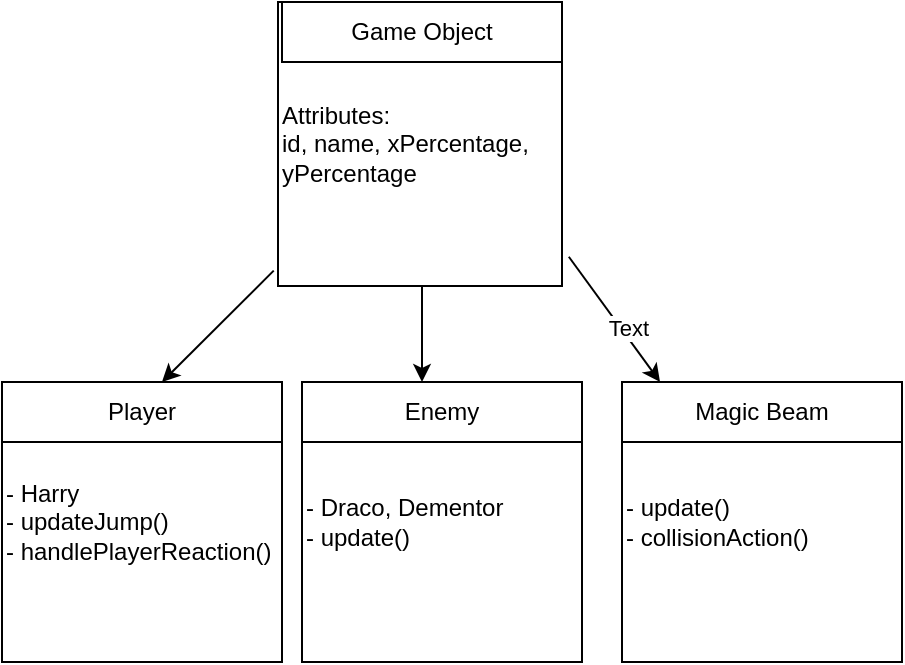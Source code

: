 <mxfile version="24.4.4" type="github">
  <diagram id="prtHgNgQTEPvFCAcTncT" name="Page-1">
    <mxGraphModel dx="1877" dy="557" grid="1" gridSize="10" guides="1" tooltips="1" connect="1" arrows="1" fold="1" page="1" pageScale="1" pageWidth="827" pageHeight="1169" math="0" shadow="0">
      <root>
        <mxCell id="0" />
        <mxCell id="1" parent="0" />
        <mxCell id="6EF6GnRSIRil4PdyylUV-1" value="Attributes:&amp;nbsp;&lt;div&gt;id, name, xPercentage, yPercentage&lt;/div&gt;" style="whiteSpace=wrap;html=1;aspect=fixed;align=left;" vertex="1" parent="1">
          <mxGeometry x="-452" y="60" width="142" height="142" as="geometry" />
        </mxCell>
        <mxCell id="6EF6GnRSIRil4PdyylUV-2" value="Game Object" style="rounded=0;whiteSpace=wrap;html=1;" vertex="1" parent="1">
          <mxGeometry x="-450" y="60" width="140" height="30" as="geometry" />
        </mxCell>
        <mxCell id="6EF6GnRSIRil4PdyylUV-3" value="" style="endArrow=classic;html=1;rounded=0;exitX=-0.015;exitY=0.946;exitDx=0;exitDy=0;exitPerimeter=0;" edge="1" parent="1" source="6EF6GnRSIRil4PdyylUV-1">
          <mxGeometry width="50" height="50" relative="1" as="geometry">
            <mxPoint x="-450" y="190" as="sourcePoint" />
            <mxPoint x="-510" y="250" as="targetPoint" />
          </mxGeometry>
        </mxCell>
        <mxCell id="6EF6GnRSIRil4PdyylUV-4" value="- Harry&amp;nbsp;&lt;div&gt;- updateJump()&lt;/div&gt;&lt;div&gt;- handlePlayerReaction()&lt;/div&gt;" style="whiteSpace=wrap;html=1;aspect=fixed;align=left;" vertex="1" parent="1">
          <mxGeometry x="-590" y="250" width="140" height="140" as="geometry" />
        </mxCell>
        <mxCell id="6EF6GnRSIRil4PdyylUV-5" value="Player" style="rounded=0;whiteSpace=wrap;html=1;" vertex="1" parent="1">
          <mxGeometry x="-590" y="250" width="140" height="30" as="geometry" />
        </mxCell>
        <mxCell id="6EF6GnRSIRil4PdyylUV-6" value="" style="endArrow=classic;html=1;rounded=0;" edge="1" parent="1">
          <mxGeometry width="50" height="50" relative="1" as="geometry">
            <mxPoint x="-380" y="202" as="sourcePoint" />
            <mxPoint x="-380" y="250" as="targetPoint" />
          </mxGeometry>
        </mxCell>
        <mxCell id="6EF6GnRSIRil4PdyylUV-8" value="- Draco, Dementor&lt;div&gt;- update()&lt;/div&gt;" style="whiteSpace=wrap;html=1;aspect=fixed;align=left;" vertex="1" parent="1">
          <mxGeometry x="-440" y="250" width="140" height="140" as="geometry" />
        </mxCell>
        <mxCell id="6EF6GnRSIRil4PdyylUV-10" value="Enemy" style="rounded=0;whiteSpace=wrap;html=1;" vertex="1" parent="1">
          <mxGeometry x="-440" y="250" width="140" height="30" as="geometry" />
        </mxCell>
        <mxCell id="6EF6GnRSIRil4PdyylUV-11" value="" style="endArrow=classic;html=1;rounded=0;exitX=1.024;exitY=0.897;exitDx=0;exitDy=0;exitPerimeter=0;" edge="1" parent="1" source="6EF6GnRSIRil4PdyylUV-1" target="6EF6GnRSIRil4PdyylUV-12">
          <mxGeometry width="50" height="50" relative="1" as="geometry">
            <mxPoint x="-330" y="190" as="sourcePoint" />
            <mxPoint x="-280" y="250" as="targetPoint" />
          </mxGeometry>
        </mxCell>
        <mxCell id="6EF6GnRSIRil4PdyylUV-13" value="Text" style="edgeLabel;html=1;align=center;verticalAlign=middle;resizable=0;points=[];" vertex="1" connectable="0" parent="6EF6GnRSIRil4PdyylUV-11">
          <mxGeometry x="0.204" y="3" relative="1" as="geometry">
            <mxPoint as="offset" />
          </mxGeometry>
        </mxCell>
        <mxCell id="6EF6GnRSIRil4PdyylUV-12" value="- update()&lt;div&gt;- collisionAction()&lt;/div&gt;" style="whiteSpace=wrap;html=1;aspect=fixed;align=left;" vertex="1" parent="1">
          <mxGeometry x="-280" y="250" width="140" height="140" as="geometry" />
        </mxCell>
        <mxCell id="6EF6GnRSIRil4PdyylUV-14" value="Magic Beam" style="rounded=0;whiteSpace=wrap;html=1;" vertex="1" parent="1">
          <mxGeometry x="-280" y="250" width="140" height="30" as="geometry" />
        </mxCell>
      </root>
    </mxGraphModel>
  </diagram>
</mxfile>

